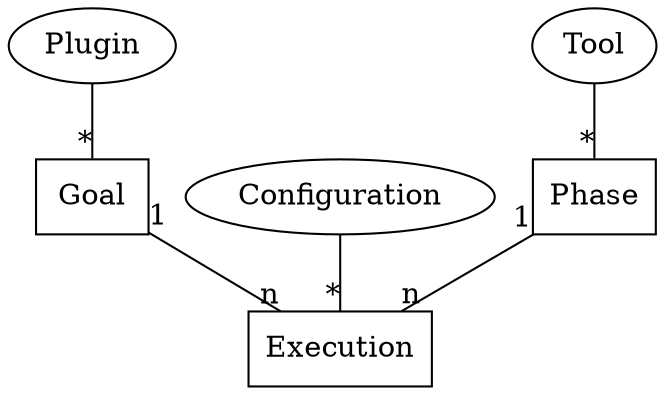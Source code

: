graph G {
  // TODO add one-to-many relationship markings
  edge [headlabel = "*"]
  subgraph targets {
    edge [taillabel = "1", headlabel = "n"]
    node[shape=record]
    Phase -- Execution
    Goal  -- Execution
  }
  Tool -- Phase
  Plugin -- Goal
  Configuration -- Execution
}
